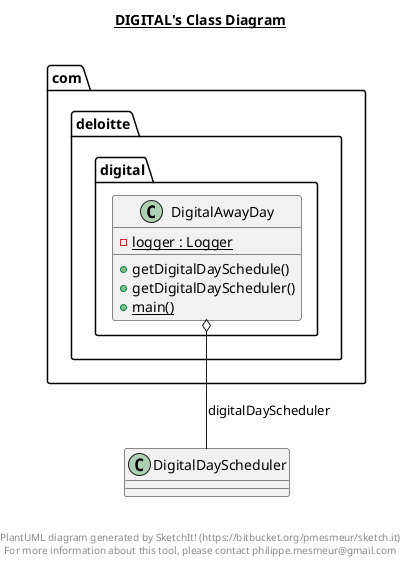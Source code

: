 @startuml

title __DIGITAL's Class Diagram__\n

  package com.deloitte.digital {
    class DigitalAwayDay {
        {static} - logger : Logger
        + getDigitalDaySchedule()
        + getDigitalDayScheduler()
        {static} + main()
    }
  }
  

  DigitalAwayDay o-- DigitalDayScheduler : digitalDayScheduler


right footer


PlantUML diagram generated by SketchIt! (https://bitbucket.org/pmesmeur/sketch.it)
For more information about this tool, please contact philippe.mesmeur@gmail.com
endfooter

@enduml
